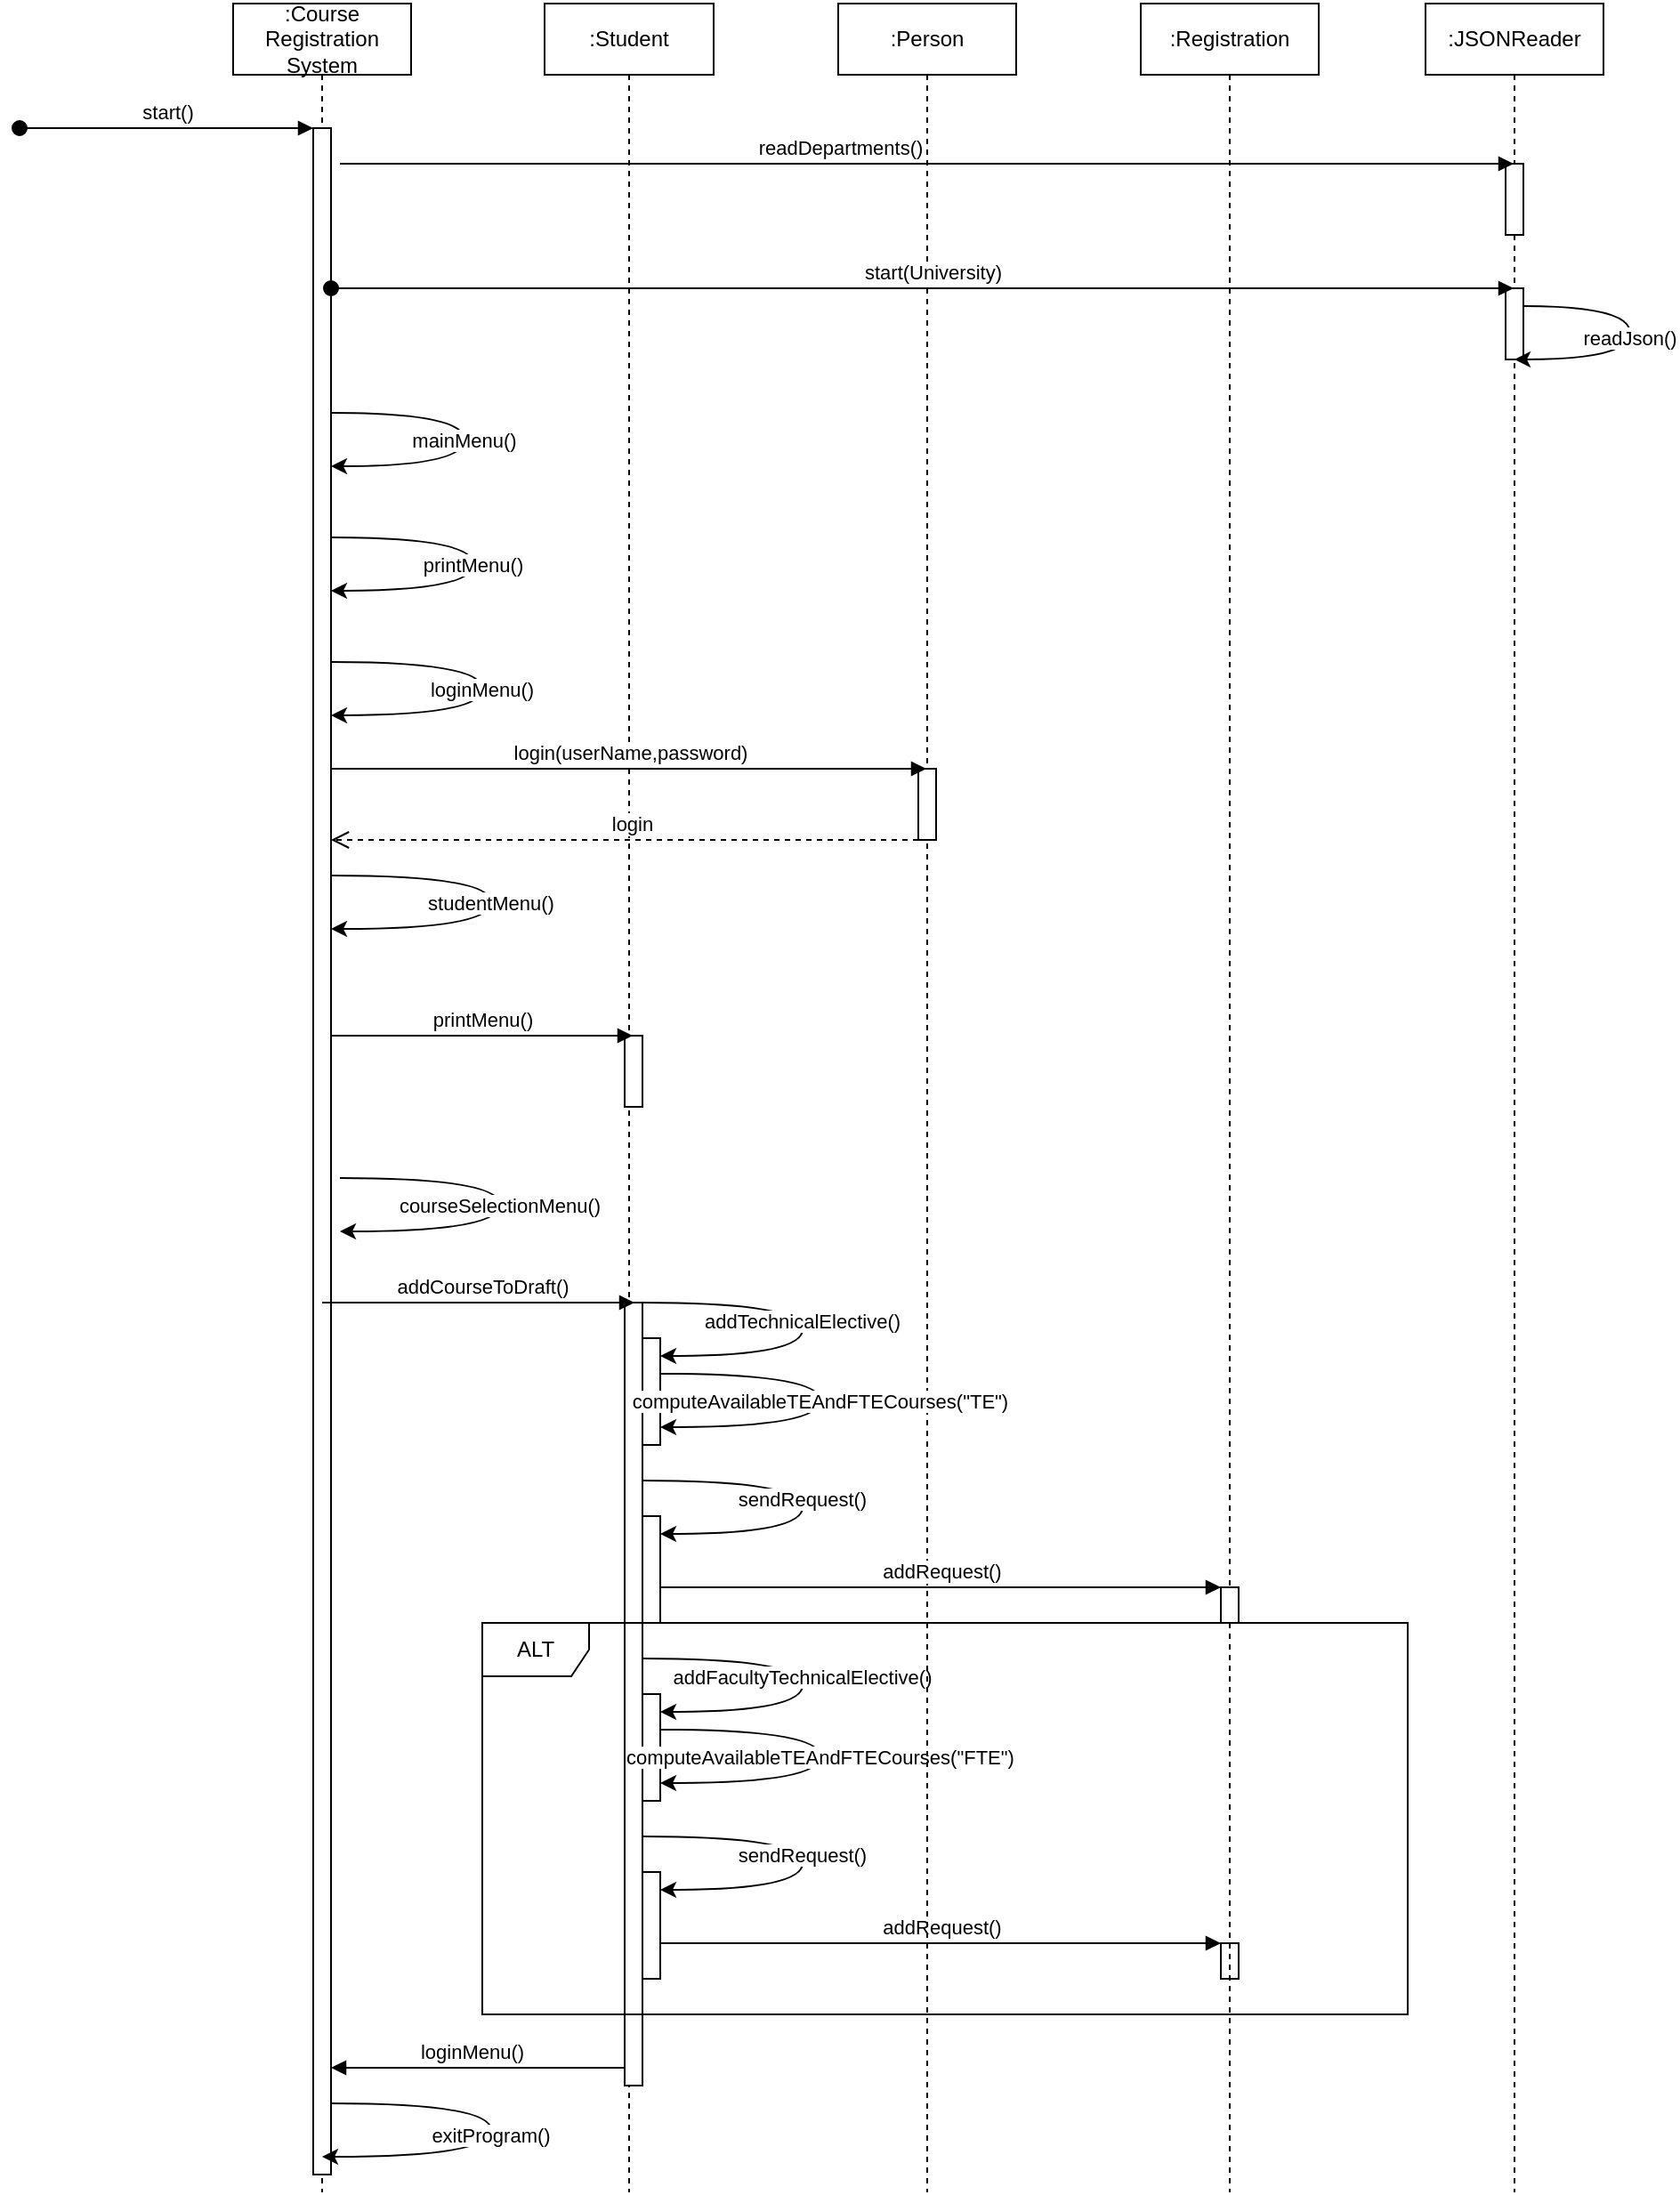 <mxfile version="22.1.11" type="device">
  <diagram name="Page-1" id="2YBvvXClWsGukQMizWep">
    <mxGraphModel dx="521" dy="651" grid="1" gridSize="10" guides="1" tooltips="1" connect="1" arrows="1" fold="1" page="1" pageScale="1" pageWidth="850" pageHeight="1100" math="0" shadow="0">
      <root>
        <mxCell id="0" />
        <mxCell id="1" parent="0" />
        <mxCell id="aM9ryv3xv72pqoxQDRHE-1" value=":Student" style="shape=umlLifeline;perimeter=lifelinePerimeter;whiteSpace=wrap;html=1;container=0;dropTarget=0;collapsible=0;recursiveResize=0;outlineConnect=0;portConstraint=eastwest;newEdgeStyle={&quot;edgeStyle&quot;:&quot;elbowEdgeStyle&quot;,&quot;elbow&quot;:&quot;vertical&quot;,&quot;curved&quot;:0,&quot;rounded&quot;:0};" parent="1" vertex="1">
          <mxGeometry x="355" y="50" width="95" height="1230" as="geometry" />
        </mxCell>
        <mxCell id="CiRCd_ejGZh0avgz7mVs-28" value="" style="html=1;points=[];perimeter=orthogonalPerimeter;outlineConnect=0;targetShapes=umlLifeline;portConstraint=eastwest;newEdgeStyle={&quot;edgeStyle&quot;:&quot;elbowEdgeStyle&quot;,&quot;elbow&quot;:&quot;vertical&quot;,&quot;curved&quot;:0,&quot;rounded&quot;:0};" parent="aM9ryv3xv72pqoxQDRHE-1" vertex="1">
          <mxGeometry x="45" y="580" width="10" height="40" as="geometry" />
        </mxCell>
        <mxCell id="CiRCd_ejGZh0avgz7mVs-29" value="printMenu()" style="html=1;verticalAlign=bottom;endArrow=block;edgeStyle=elbowEdgeStyle;elbow=vertical;curved=0;rounded=0;" parent="aM9ryv3xv72pqoxQDRHE-1" source="APZ2Q_NN2hLjj_MRzRQr-7" edge="1">
          <mxGeometry x="0.036" relative="1" as="geometry">
            <mxPoint x="-85" y="580" as="sourcePoint" />
            <Array as="points">
              <mxPoint x="-115" y="580" />
            </Array>
            <mxPoint x="49.5" y="580.0" as="targetPoint" />
            <mxPoint x="-1" as="offset" />
          </mxGeometry>
        </mxCell>
        <mxCell id="CiRCd_ejGZh0avgz7mVs-31" value="" style="html=1;points=[];perimeter=orthogonalPerimeter;outlineConnect=0;targetShapes=umlLifeline;portConstraint=eastwest;newEdgeStyle={&quot;edgeStyle&quot;:&quot;elbowEdgeStyle&quot;,&quot;elbow&quot;:&quot;vertical&quot;,&quot;curved&quot;:0,&quot;rounded&quot;:0};" parent="aM9ryv3xv72pqoxQDRHE-1" vertex="1">
          <mxGeometry x="45" y="730" width="10" height="440" as="geometry" />
        </mxCell>
        <mxCell id="CiRCd_ejGZh0avgz7mVs-34" value="" style="html=1;points=[];perimeter=orthogonalPerimeter;outlineConnect=0;targetShapes=umlLifeline;portConstraint=eastwest;newEdgeStyle={&quot;edgeStyle&quot;:&quot;elbowEdgeStyle&quot;,&quot;elbow&quot;:&quot;vertical&quot;,&quot;curved&quot;:0,&quot;rounded&quot;:0};" parent="aM9ryv3xv72pqoxQDRHE-1" vertex="1">
          <mxGeometry x="55" y="750" width="10" height="60" as="geometry" />
        </mxCell>
        <mxCell id="CiRCd_ejGZh0avgz7mVs-44" value="" style="html=1;points=[];perimeter=orthogonalPerimeter;outlineConnect=0;targetShapes=umlLifeline;portConstraint=eastwest;newEdgeStyle={&quot;edgeStyle&quot;:&quot;elbowEdgeStyle&quot;,&quot;elbow&quot;:&quot;vertical&quot;,&quot;curved&quot;:0,&quot;rounded&quot;:0};" parent="aM9ryv3xv72pqoxQDRHE-1" vertex="1">
          <mxGeometry x="55" y="850" width="10" height="60" as="geometry" />
        </mxCell>
        <mxCell id="GEzVoqSfb-XPfLgRETG2-1" value="" style="html=1;points=[];perimeter=orthogonalPerimeter;outlineConnect=0;targetShapes=umlLifeline;portConstraint=eastwest;newEdgeStyle={&quot;edgeStyle&quot;:&quot;elbowEdgeStyle&quot;,&quot;elbow&quot;:&quot;vertical&quot;,&quot;curved&quot;:0,&quot;rounded&quot;:0};" parent="aM9ryv3xv72pqoxQDRHE-1" vertex="1">
          <mxGeometry x="55" y="950" width="10" height="60" as="geometry" />
        </mxCell>
        <mxCell id="GEzVoqSfb-XPfLgRETG2-2" value="" style="html=1;points=[];perimeter=orthogonalPerimeter;outlineConnect=0;targetShapes=umlLifeline;portConstraint=eastwest;newEdgeStyle={&quot;edgeStyle&quot;:&quot;elbowEdgeStyle&quot;,&quot;elbow&quot;:&quot;vertical&quot;,&quot;curved&quot;:0,&quot;rounded&quot;:0};" parent="aM9ryv3xv72pqoxQDRHE-1" vertex="1">
          <mxGeometry x="55" y="1050" width="10" height="60" as="geometry" />
        </mxCell>
        <mxCell id="GEzVoqSfb-XPfLgRETG2-3" value="" style="html=1;points=[];perimeter=orthogonalPerimeter;outlineConnect=0;targetShapes=umlLifeline;portConstraint=eastwest;newEdgeStyle={&quot;edgeStyle&quot;:&quot;elbowEdgeStyle&quot;,&quot;elbow&quot;:&quot;vertical&quot;,&quot;curved&quot;:0,&quot;rounded&quot;:0};" parent="aM9ryv3xv72pqoxQDRHE-1" vertex="1">
          <mxGeometry x="380" y="1090" width="10" height="20" as="geometry" />
        </mxCell>
        <mxCell id="GEzVoqSfb-XPfLgRETG2-4" value="addFacultyTechnicalElective()" style="curved=1;rounded=0;" parent="aM9ryv3xv72pqoxQDRHE-1" target="GEzVoqSfb-XPfLgRETG2-1" edge="1">
          <mxGeometry relative="1" as="geometry">
            <Array as="points">
              <mxPoint x="145" y="930" />
              <mxPoint x="145" y="960" />
            </Array>
            <mxPoint x="55" y="930" as="sourcePoint" />
            <mxPoint x="75" y="960" as="targetPoint" />
          </mxGeometry>
        </mxCell>
        <mxCell id="GEzVoqSfb-XPfLgRETG2-5" value="computeAvailableTEAndFTECourses(&quot;FTE&quot;)" style="curved=1;rounded=0;" parent="aM9ryv3xv72pqoxQDRHE-1" target="GEzVoqSfb-XPfLgRETG2-1" edge="1">
          <mxGeometry relative="1" as="geometry">
            <Array as="points">
              <mxPoint x="155" y="970" />
              <mxPoint x="155" y="1000" />
            </Array>
            <mxPoint x="65" y="970" as="sourcePoint" />
            <mxPoint x="75" y="1000" as="targetPoint" />
          </mxGeometry>
        </mxCell>
        <mxCell id="GEzVoqSfb-XPfLgRETG2-6" value="addRequest()" style="html=1;verticalAlign=bottom;endArrow=block;edgeStyle=elbowEdgeStyle;elbow=vertical;curved=0;rounded=0;" parent="aM9ryv3xv72pqoxQDRHE-1" target="GEzVoqSfb-XPfLgRETG2-3" edge="1">
          <mxGeometry x="0.001" relative="1" as="geometry">
            <mxPoint x="65" y="1090" as="sourcePoint" />
            <Array as="points">
              <mxPoint x="140.75" y="1090" />
            </Array>
            <mxPoint x="565" y="1090" as="targetPoint" />
            <mxPoint as="offset" />
          </mxGeometry>
        </mxCell>
        <mxCell id="GEzVoqSfb-XPfLgRETG2-7" value="sendRequest()" style="curved=1;rounded=0;" parent="aM9ryv3xv72pqoxQDRHE-1" edge="1">
          <mxGeometry relative="1" as="geometry">
            <Array as="points">
              <mxPoint x="145" y="1030" />
              <mxPoint x="145" y="1060" />
            </Array>
            <mxPoint x="55" y="1030" as="sourcePoint" />
            <mxPoint x="65" y="1060" as="targetPoint" />
          </mxGeometry>
        </mxCell>
        <mxCell id="APZ2Q_NN2hLjj_MRzRQr-1" value=":Person" style="shape=umlLifeline;perimeter=lifelinePerimeter;whiteSpace=wrap;html=1;container=0;dropTarget=0;collapsible=0;recursiveResize=0;outlineConnect=0;portConstraint=eastwest;newEdgeStyle={&quot;edgeStyle&quot;:&quot;elbowEdgeStyle&quot;,&quot;elbow&quot;:&quot;vertical&quot;,&quot;curved&quot;:0,&quot;rounded&quot;:0};" parent="1" vertex="1">
          <mxGeometry x="520" y="50" width="100" height="1230" as="geometry" />
        </mxCell>
        <mxCell id="CiRCd_ejGZh0avgz7mVs-23" value="" style="html=1;points=[];perimeter=orthogonalPerimeter;outlineConnect=0;targetShapes=umlLifeline;portConstraint=eastwest;newEdgeStyle={&quot;edgeStyle&quot;:&quot;elbowEdgeStyle&quot;,&quot;elbow&quot;:&quot;vertical&quot;,&quot;curved&quot;:0,&quot;rounded&quot;:0};" parent="APZ2Q_NN2hLjj_MRzRQr-1" vertex="1">
          <mxGeometry x="45" y="430" width="10" height="40" as="geometry" />
        </mxCell>
        <mxCell id="APZ2Q_NN2hLjj_MRzRQr-7" value=":Course Registration System" style="shape=umlLifeline;perimeter=lifelinePerimeter;whiteSpace=wrap;html=1;container=0;dropTarget=0;collapsible=0;recursiveResize=0;outlineConnect=0;portConstraint=eastwest;newEdgeStyle={&quot;edgeStyle&quot;:&quot;elbowEdgeStyle&quot;,&quot;elbow&quot;:&quot;vertical&quot;,&quot;curved&quot;:0,&quot;rounded&quot;:0};" parent="1" vertex="1">
          <mxGeometry x="180" y="50" width="100" height="1230" as="geometry" />
        </mxCell>
        <mxCell id="APZ2Q_NN2hLjj_MRzRQr-8" value="" style="html=1;points=[];perimeter=orthogonalPerimeter;outlineConnect=0;targetShapes=umlLifeline;portConstraint=eastwest;newEdgeStyle={&quot;edgeStyle&quot;:&quot;elbowEdgeStyle&quot;,&quot;elbow&quot;:&quot;vertical&quot;,&quot;curved&quot;:0,&quot;rounded&quot;:0};" parent="APZ2Q_NN2hLjj_MRzRQr-7" vertex="1">
          <mxGeometry x="45" y="70" width="10" height="1150" as="geometry" />
        </mxCell>
        <mxCell id="APZ2Q_NN2hLjj_MRzRQr-9" value="start()" style="html=1;verticalAlign=bottom;startArrow=oval;endArrow=block;startSize=8;edgeStyle=elbowEdgeStyle;elbow=vertical;curved=0;rounded=0;" parent="APZ2Q_NN2hLjj_MRzRQr-7" target="APZ2Q_NN2hLjj_MRzRQr-8" edge="1">
          <mxGeometry relative="1" as="geometry">
            <mxPoint x="-120" y="70" as="sourcePoint" />
          </mxGeometry>
        </mxCell>
        <mxCell id="CiRCd_ejGZh0avgz7mVs-17" value="mainMenu()" style="curved=1;rounded=0;" parent="APZ2Q_NN2hLjj_MRzRQr-7" source="APZ2Q_NN2hLjj_MRzRQr-8" target="APZ2Q_NN2hLjj_MRzRQr-8" edge="1">
          <mxGeometry relative="1" as="geometry">
            <Array as="points">
              <mxPoint x="130" y="230" />
              <mxPoint x="130" y="260" />
            </Array>
            <mxPoint x="70" y="230" as="sourcePoint" />
            <mxPoint x="70" y="260" as="targetPoint" />
          </mxGeometry>
        </mxCell>
        <mxCell id="CiRCd_ejGZh0avgz7mVs-21" value="printMenu()" style="curved=1;rounded=0;" parent="APZ2Q_NN2hLjj_MRzRQr-7" source="APZ2Q_NN2hLjj_MRzRQr-8" target="APZ2Q_NN2hLjj_MRzRQr-8" edge="1">
          <mxGeometry relative="1" as="geometry">
            <Array as="points">
              <mxPoint x="135" y="300" />
              <mxPoint x="135" y="330" />
            </Array>
            <mxPoint x="70" y="300" as="sourcePoint" />
            <mxPoint x="60" y="330" as="targetPoint" />
          </mxGeometry>
        </mxCell>
        <mxCell id="CiRCd_ejGZh0avgz7mVs-22" value="loginMenu()" style="curved=1;rounded=0;" parent="APZ2Q_NN2hLjj_MRzRQr-7" source="APZ2Q_NN2hLjj_MRzRQr-8" target="APZ2Q_NN2hLjj_MRzRQr-8" edge="1">
          <mxGeometry relative="1" as="geometry">
            <Array as="points">
              <mxPoint x="140" y="370" />
              <mxPoint x="140" y="400" />
            </Array>
            <mxPoint x="70" y="370" as="sourcePoint" />
            <mxPoint x="70" y="400" as="targetPoint" />
          </mxGeometry>
        </mxCell>
        <mxCell id="CiRCd_ejGZh0avgz7mVs-26" value="studentMenu()" style="curved=1;rounded=0;" parent="APZ2Q_NN2hLjj_MRzRQr-7" source="APZ2Q_NN2hLjj_MRzRQr-8" target="APZ2Q_NN2hLjj_MRzRQr-8" edge="1">
          <mxGeometry relative="1" as="geometry">
            <Array as="points">
              <mxPoint x="145" y="490" />
              <mxPoint x="145" y="520" />
            </Array>
            <mxPoint x="65" y="490" as="sourcePoint" />
            <mxPoint x="70" y="520" as="targetPoint" />
          </mxGeometry>
        </mxCell>
        <mxCell id="OXujAiy0W8AZsAGyj7_A-1" value=":JSONReader" style="shape=umlLifeline;perimeter=lifelinePerimeter;whiteSpace=wrap;html=1;container=0;dropTarget=0;collapsible=0;recursiveResize=0;outlineConnect=0;portConstraint=eastwest;newEdgeStyle={&quot;edgeStyle&quot;:&quot;elbowEdgeStyle&quot;,&quot;elbow&quot;:&quot;vertical&quot;,&quot;curved&quot;:0,&quot;rounded&quot;:0};" parent="1" vertex="1">
          <mxGeometry x="850" y="50" width="100" height="1230" as="geometry" />
        </mxCell>
        <mxCell id="OXujAiy0W8AZsAGyj7_A-2" value="" style="html=1;points=[];perimeter=orthogonalPerimeter;outlineConnect=0;targetShapes=umlLifeline;portConstraint=eastwest;newEdgeStyle={&quot;edgeStyle&quot;:&quot;elbowEdgeStyle&quot;,&quot;elbow&quot;:&quot;vertical&quot;,&quot;curved&quot;:0,&quot;rounded&quot;:0};" parent="OXujAiy0W8AZsAGyj7_A-1" vertex="1">
          <mxGeometry x="45" y="90" width="10" height="40" as="geometry" />
        </mxCell>
        <mxCell id="CiRCd_ejGZh0avgz7mVs-2" value="" style="html=1;points=[];perimeter=orthogonalPerimeter;outlineConnect=0;targetShapes=umlLifeline;portConstraint=eastwest;newEdgeStyle={&quot;edgeStyle&quot;:&quot;elbowEdgeStyle&quot;,&quot;elbow&quot;:&quot;vertical&quot;,&quot;curved&quot;:0,&quot;rounded&quot;:0};" parent="OXujAiy0W8AZsAGyj7_A-1" vertex="1">
          <mxGeometry x="45" y="160" width="10" height="40" as="geometry" />
        </mxCell>
        <mxCell id="CiRCd_ejGZh0avgz7mVs-15" value="readJson()" style="curved=1;rounded=0;" parent="OXujAiy0W8AZsAGyj7_A-1" source="CiRCd_ejGZh0avgz7mVs-2" target="OXujAiy0W8AZsAGyj7_A-1" edge="1">
          <mxGeometry relative="1" as="geometry">
            <Array as="points">
              <mxPoint x="115" y="170" />
              <mxPoint x="115" y="200" />
            </Array>
            <mxPoint x="65" y="170" as="sourcePoint" />
            <mxPoint x="55" y="200" as="targetPoint" />
          </mxGeometry>
        </mxCell>
        <mxCell id="OXujAiy0W8AZsAGyj7_A-5" value="readDepartments()" style="html=1;verticalAlign=bottom;endArrow=block;edgeStyle=elbowEdgeStyle;elbow=vertical;curved=0;rounded=0;" parent="1" target="OXujAiy0W8AZsAGyj7_A-1" edge="1">
          <mxGeometry x="0.363" relative="1" as="geometry">
            <mxPoint x="770" y="140" as="sourcePoint" />
            <Array as="points">
              <mxPoint x="240" y="140" />
            </Array>
            <mxPoint x="1265" y="140" as="targetPoint" />
            <mxPoint as="offset" />
          </mxGeometry>
        </mxCell>
        <mxCell id="OXujAiy0W8AZsAGyj7_A-14" value=":Registration" style="shape=umlLifeline;perimeter=lifelinePerimeter;whiteSpace=wrap;html=1;container=0;dropTarget=0;collapsible=0;recursiveResize=0;outlineConnect=0;portConstraint=eastwest;newEdgeStyle={&quot;edgeStyle&quot;:&quot;elbowEdgeStyle&quot;,&quot;elbow&quot;:&quot;vertical&quot;,&quot;curved&quot;:0,&quot;rounded&quot;:0};" parent="1" vertex="1">
          <mxGeometry x="690" y="50" width="100" height="1230" as="geometry" />
        </mxCell>
        <mxCell id="CiRCd_ejGZh0avgz7mVs-39" value="" style="html=1;points=[];perimeter=orthogonalPerimeter;outlineConnect=0;targetShapes=umlLifeline;portConstraint=eastwest;newEdgeStyle={&quot;edgeStyle&quot;:&quot;elbowEdgeStyle&quot;,&quot;elbow&quot;:&quot;vertical&quot;,&quot;curved&quot;:0,&quot;rounded&quot;:0};" parent="OXujAiy0W8AZsAGyj7_A-14" vertex="1">
          <mxGeometry x="45" y="890" width="10" height="20" as="geometry" />
        </mxCell>
        <mxCell id="CiRCd_ejGZh0avgz7mVs-4" value="start(University)" style="html=1;verticalAlign=bottom;startArrow=oval;endArrow=block;startSize=8;edgeStyle=elbowEdgeStyle;elbow=vertical;curved=0;rounded=0;" parent="1" target="OXujAiy0W8AZsAGyj7_A-1" edge="1">
          <mxGeometry x="0.019" relative="1" as="geometry">
            <mxPoint x="235" y="210.001" as="sourcePoint" />
            <mxPoint x="1260" y="210.001" as="targetPoint" />
            <mxPoint as="offset" />
          </mxGeometry>
        </mxCell>
        <mxCell id="CiRCd_ejGZh0avgz7mVs-25" value="login(userName,password)" style="html=1;verticalAlign=bottom;endArrow=block;edgeStyle=elbowEdgeStyle;elbow=vertical;curved=0;rounded=0;" parent="1" source="APZ2Q_NN2hLjj_MRzRQr-8" target="APZ2Q_NN2hLjj_MRzRQr-1" edge="1">
          <mxGeometry x="0.001" relative="1" as="geometry">
            <mxPoint x="250" y="480" as="sourcePoint" />
            <Array as="points">
              <mxPoint x="310.75" y="480" />
            </Array>
            <mxPoint x="680.75" y="480" as="targetPoint" />
            <mxPoint as="offset" />
          </mxGeometry>
        </mxCell>
        <mxCell id="CiRCd_ejGZh0avgz7mVs-27" value="login" style="html=1;verticalAlign=bottom;endArrow=open;dashed=1;endSize=8;edgeStyle=elbowEdgeStyle;elbow=vertical;curved=0;rounded=0;" parent="1" source="CiRCd_ejGZh0avgz7mVs-23" target="APZ2Q_NN2hLjj_MRzRQr-8" edge="1">
          <mxGeometry x="-0.024" relative="1" as="geometry">
            <mxPoint x="250" y="520" as="targetPoint" />
            <Array as="points">
              <mxPoint x="435" y="520" />
              <mxPoint x="365" y="620" />
            </Array>
            <mxPoint x="560" y="520" as="sourcePoint" />
            <mxPoint as="offset" />
          </mxGeometry>
        </mxCell>
        <mxCell id="CiRCd_ejGZh0avgz7mVs-30" value="courseSelectionMenu()" style="curved=1;rounded=0;" parent="1" edge="1">
          <mxGeometry x="-0.002" relative="1" as="geometry">
            <Array as="points">
              <mxPoint x="330" y="710" />
              <mxPoint x="330" y="740" />
            </Array>
            <mxPoint x="240" y="710" as="sourcePoint" />
            <mxPoint x="240" y="740" as="targetPoint" />
            <mxPoint as="offset" />
          </mxGeometry>
        </mxCell>
        <mxCell id="CiRCd_ejGZh0avgz7mVs-32" value="addCourseToDraft()" style="html=1;verticalAlign=bottom;endArrow=block;edgeStyle=elbowEdgeStyle;elbow=vertical;curved=0;rounded=0;" parent="1" edge="1">
          <mxGeometry x="0.026" relative="1" as="geometry">
            <mxPoint x="230" y="780" as="sourcePoint" />
            <Array as="points">
              <mxPoint x="241" y="780" />
            </Array>
            <mxPoint x="405.5" y="780.0" as="targetPoint" />
            <mxPoint as="offset" />
          </mxGeometry>
        </mxCell>
        <mxCell id="CiRCd_ejGZh0avgz7mVs-33" value="addTechnicalElective()" style="curved=1;rounded=0;" parent="1" target="CiRCd_ejGZh0avgz7mVs-34" edge="1">
          <mxGeometry relative="1" as="geometry">
            <Array as="points">
              <mxPoint x="500" y="780" />
              <mxPoint x="500" y="810" />
            </Array>
            <mxPoint x="410" y="780" as="sourcePoint" />
            <mxPoint x="430" y="810" as="targetPoint" />
          </mxGeometry>
        </mxCell>
        <mxCell id="CiRCd_ejGZh0avgz7mVs-37" value="computeAvailableTEAndFTECourses(&quot;TE&quot;)" style="curved=1;rounded=0;" parent="1" target="CiRCd_ejGZh0avgz7mVs-34" edge="1">
          <mxGeometry relative="1" as="geometry">
            <Array as="points">
              <mxPoint x="510" y="820" />
              <mxPoint x="510" y="850" />
            </Array>
            <mxPoint x="420" y="820" as="sourcePoint" />
            <mxPoint x="430" y="850" as="targetPoint" />
          </mxGeometry>
        </mxCell>
        <mxCell id="CiRCd_ejGZh0avgz7mVs-38" value="addRequest()" style="html=1;verticalAlign=bottom;endArrow=block;edgeStyle=elbowEdgeStyle;elbow=vertical;curved=0;rounded=0;" parent="1" target="CiRCd_ejGZh0avgz7mVs-39" edge="1">
          <mxGeometry x="0.001" relative="1" as="geometry">
            <mxPoint x="420" y="940" as="sourcePoint" />
            <Array as="points">
              <mxPoint x="495.75" y="940" />
            </Array>
            <mxPoint x="920" y="940" as="targetPoint" />
            <mxPoint as="offset" />
          </mxGeometry>
        </mxCell>
        <mxCell id="CiRCd_ejGZh0avgz7mVs-45" value="sendRequest()" style="curved=1;rounded=0;" parent="1" edge="1">
          <mxGeometry relative="1" as="geometry">
            <Array as="points">
              <mxPoint x="500" y="880" />
              <mxPoint x="500" y="910" />
            </Array>
            <mxPoint x="410" y="880" as="sourcePoint" />
            <mxPoint x="420" y="910" as="targetPoint" />
          </mxGeometry>
        </mxCell>
        <mxCell id="CiRCd_ejGZh0avgz7mVs-46" value="loginMenu()" style="html=1;verticalAlign=bottom;endArrow=block;edgeStyle=elbowEdgeStyle;elbow=vertical;curved=0;rounded=0;" parent="1" edge="1">
          <mxGeometry x="0.036" relative="1" as="geometry">
            <mxPoint x="400" y="1210" as="sourcePoint" />
            <Array as="points">
              <mxPoint x="280" y="1210" />
            </Array>
            <mxPoint x="235" y="1210" as="targetPoint" />
            <mxPoint x="-1" as="offset" />
          </mxGeometry>
        </mxCell>
        <mxCell id="CiRCd_ejGZh0avgz7mVs-47" value="exitProgram()" style="curved=1;rounded=0;" parent="1" edge="1">
          <mxGeometry x="-0.002" relative="1" as="geometry">
            <Array as="points">
              <mxPoint x="325" y="1230" />
              <mxPoint x="325" y="1260" />
            </Array>
            <mxPoint x="235" y="1230" as="sourcePoint" />
            <mxPoint x="230" y="1260" as="targetPoint" />
            <mxPoint as="offset" />
          </mxGeometry>
        </mxCell>
        <mxCell id="GEzVoqSfb-XPfLgRETG2-8" value="ALT" style="shape=umlFrame;whiteSpace=wrap;html=1;pointerEvents=0;" parent="1" vertex="1">
          <mxGeometry x="320" y="960" width="520" height="220" as="geometry" />
        </mxCell>
      </root>
    </mxGraphModel>
  </diagram>
</mxfile>
